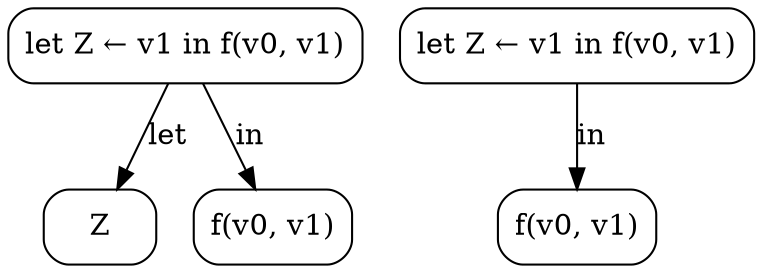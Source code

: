 digraph {
  node [shape=box, style=rounded];

  L1a [label="let Z ← v1 in f(v0, v1)"];
  C1a [label="Z"];
  L1a -> C1a [label="let"];
  C2a [label="f(v0, v1)"];
  L1a -> C2a [label="in"];

  L1b [label="let Z ← v1 in f(v0, v1)"];
  C2b [label="f(v0, v1)"];
  L1b -> C2b [label="in"];
}
